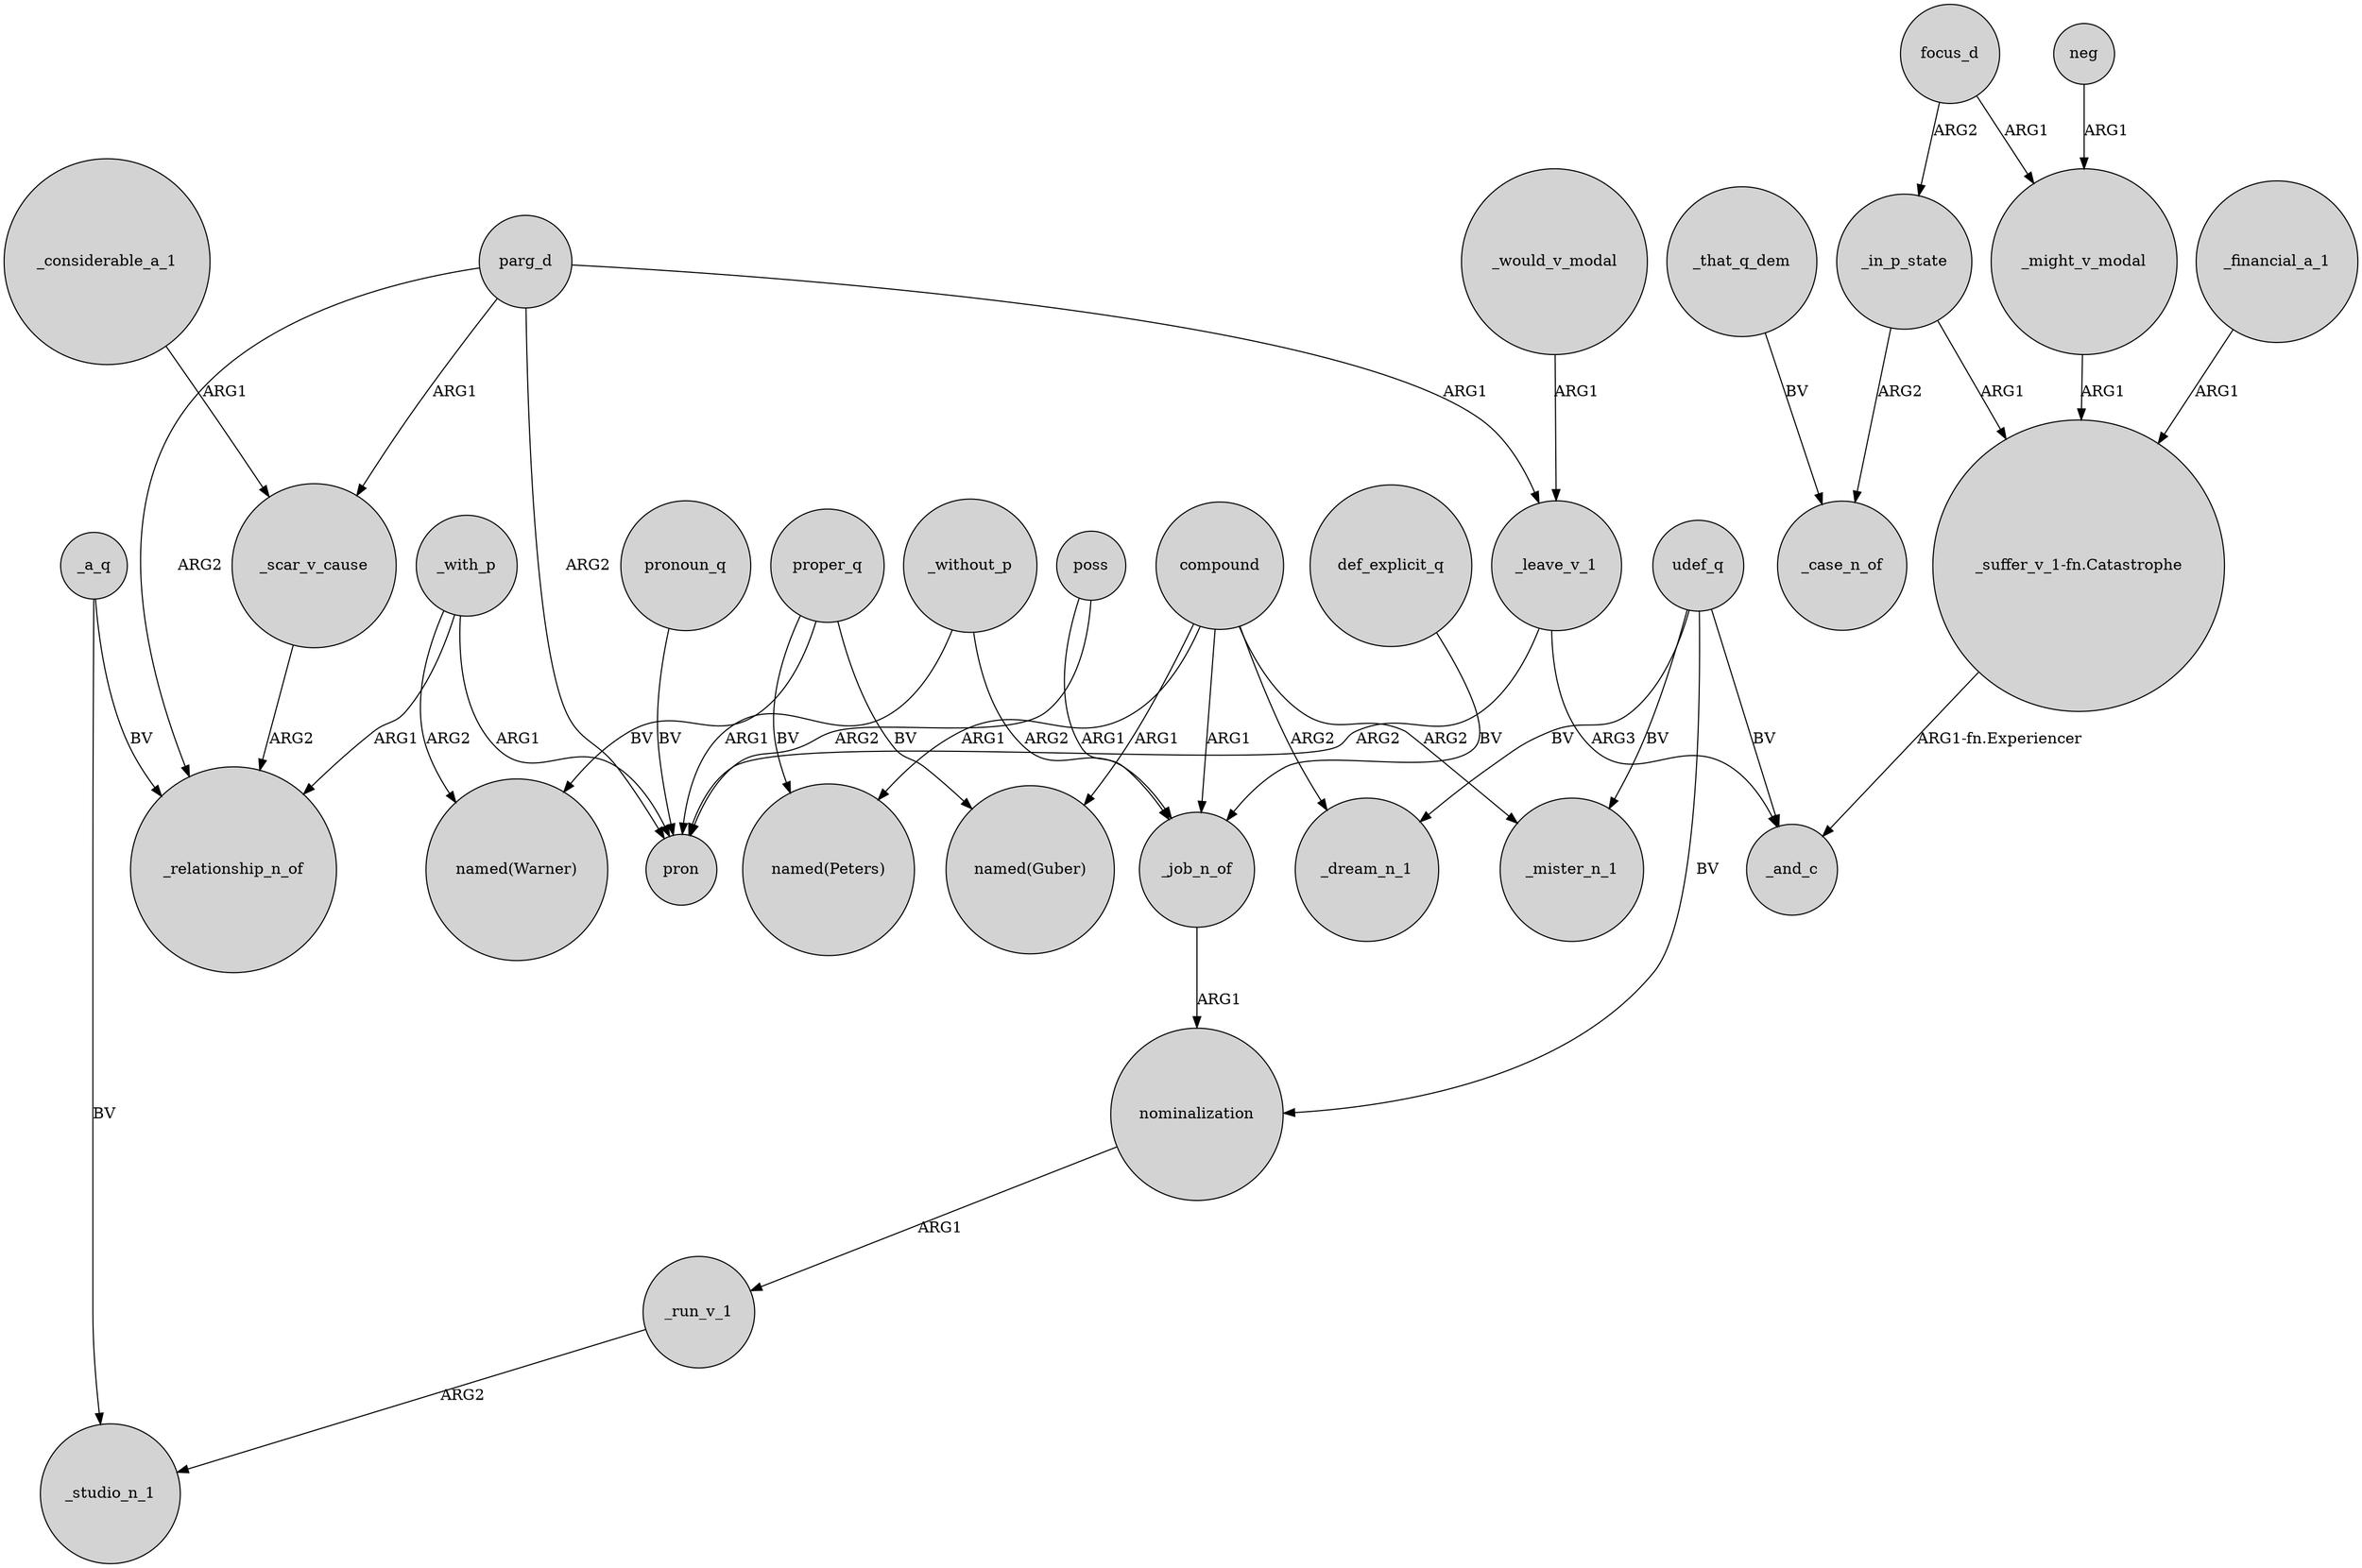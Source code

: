 digraph {
	node [shape=circle style=filled]
	poss -> pron [label=ARG2]
	udef_q -> _dream_n_1 [label=BV]
	proper_q -> "named(Peters)" [label=BV]
	compound -> _mister_n_1 [label=ARG2]
	focus_d -> _in_p_state [label=ARG2]
	_scar_v_cause -> _relationship_n_of [label=ARG2]
	parg_d -> _scar_v_cause [label=ARG1]
	_job_n_of -> nominalization [label=ARG1]
	udef_q -> _mister_n_1 [label=BV]
	parg_d -> _leave_v_1 [label=ARG1]
	compound -> "named(Peters)" [label=ARG1]
	_leave_v_1 -> _and_c [label=ARG3]
	"_suffer_v_1-fn.Catastrophe" -> _and_c [label="ARG1-fn.Experiencer"]
	_with_p -> pron [label=ARG1]
	_considerable_a_1 -> _scar_v_cause [label=ARG1]
	_without_p -> pron [label=ARG1]
	neg -> _might_v_modal [label=ARG1]
	parg_d -> pron [label=ARG2]
	_a_q -> _relationship_n_of [label=BV]
	_might_v_modal -> "_suffer_v_1-fn.Catastrophe" [label=ARG1]
	compound -> _job_n_of [label=ARG1]
	pronoun_q -> pron [label=BV]
	nominalization -> _run_v_1 [label=ARG1]
	compound -> "named(Guber)" [label=ARG1]
	_with_p -> "named(Warner)" [label=ARG2]
	parg_d -> _relationship_n_of [label=ARG2]
	_in_p_state -> _case_n_of [label=ARG2]
	_a_q -> _studio_n_1 [label=BV]
	_would_v_modal -> _leave_v_1 [label=ARG1]
	poss -> _job_n_of [label=ARG1]
	_with_p -> _relationship_n_of [label=ARG1]
	proper_q -> "named(Guber)" [label=BV]
	def_explicit_q -> _job_n_of [label=BV]
	focus_d -> _might_v_modal [label=ARG1]
	udef_q -> nominalization [label=BV]
	_leave_v_1 -> pron [label=ARG2]
	_that_q_dem -> _case_n_of [label=BV]
	compound -> _dream_n_1 [label=ARG2]
	_financial_a_1 -> "_suffer_v_1-fn.Catastrophe" [label=ARG1]
	_in_p_state -> "_suffer_v_1-fn.Catastrophe" [label=ARG1]
	_without_p -> _job_n_of [label=ARG2]
	proper_q -> "named(Warner)" [label=BV]
	_run_v_1 -> _studio_n_1 [label=ARG2]
	udef_q -> _and_c [label=BV]
}
